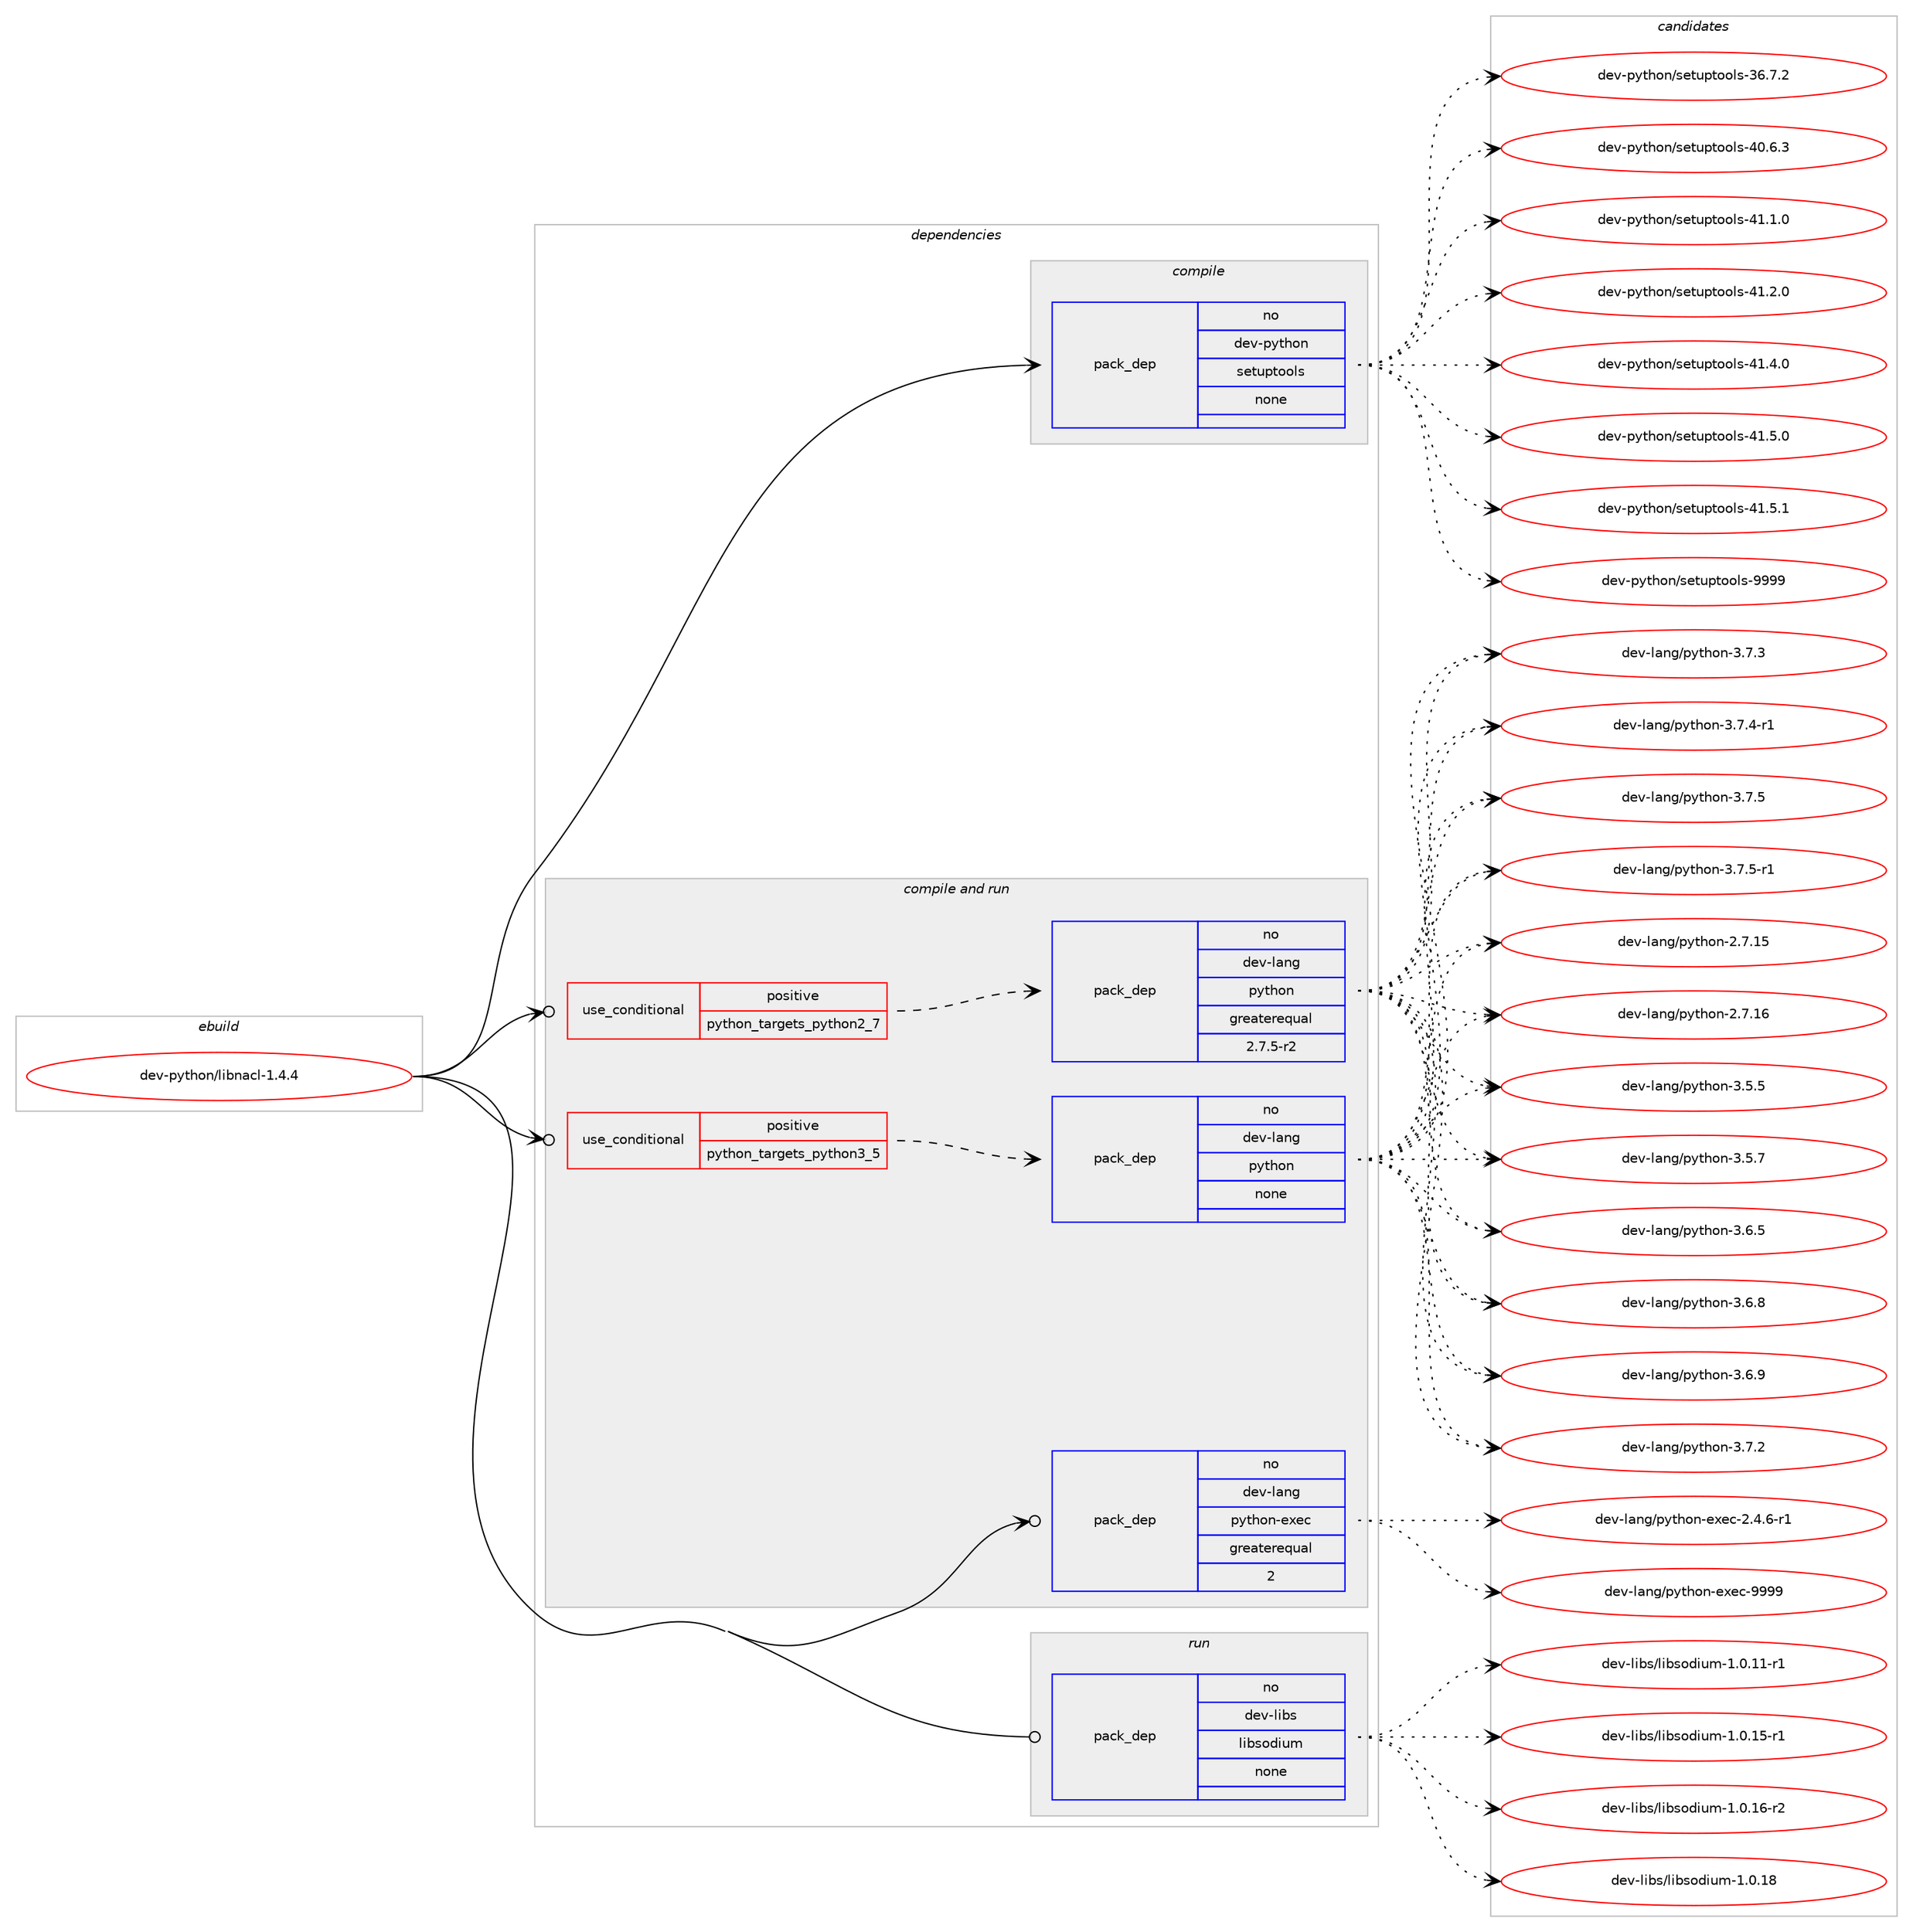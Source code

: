 digraph prolog {

# *************
# Graph options
# *************

newrank=true;
concentrate=true;
compound=true;
graph [rankdir=LR,fontname=Helvetica,fontsize=10,ranksep=1.5];#, ranksep=2.5, nodesep=0.2];
edge  [arrowhead=vee];
node  [fontname=Helvetica,fontsize=10];

# **********
# The ebuild
# **********

subgraph cluster_leftcol {
color=gray;
rank=same;
label=<<i>ebuild</i>>;
id [label="dev-python/libnacl-1.4.4", color=red, width=4, href="../dev-python/libnacl-1.4.4.svg"];
}

# ****************
# The dependencies
# ****************

subgraph cluster_midcol {
color=gray;
label=<<i>dependencies</i>>;
subgraph cluster_compile {
fillcolor="#eeeeee";
style=filled;
label=<<i>compile</i>>;
subgraph pack459140 {
dependency612883 [label=<<TABLE BORDER="0" CELLBORDER="1" CELLSPACING="0" CELLPADDING="4" WIDTH="220"><TR><TD ROWSPAN="6" CELLPADDING="30">pack_dep</TD></TR><TR><TD WIDTH="110">no</TD></TR><TR><TD>dev-python</TD></TR><TR><TD>setuptools</TD></TR><TR><TD>none</TD></TR><TR><TD></TD></TR></TABLE>>, shape=none, color=blue];
}
id:e -> dependency612883:w [weight=20,style="solid",arrowhead="vee"];
}
subgraph cluster_compileandrun {
fillcolor="#eeeeee";
style=filled;
label=<<i>compile and run</i>>;
subgraph cond141939 {
dependency612884 [label=<<TABLE BORDER="0" CELLBORDER="1" CELLSPACING="0" CELLPADDING="4"><TR><TD ROWSPAN="3" CELLPADDING="10">use_conditional</TD></TR><TR><TD>positive</TD></TR><TR><TD>python_targets_python2_7</TD></TR></TABLE>>, shape=none, color=red];
subgraph pack459141 {
dependency612885 [label=<<TABLE BORDER="0" CELLBORDER="1" CELLSPACING="0" CELLPADDING="4" WIDTH="220"><TR><TD ROWSPAN="6" CELLPADDING="30">pack_dep</TD></TR><TR><TD WIDTH="110">no</TD></TR><TR><TD>dev-lang</TD></TR><TR><TD>python</TD></TR><TR><TD>greaterequal</TD></TR><TR><TD>2.7.5-r2</TD></TR></TABLE>>, shape=none, color=blue];
}
dependency612884:e -> dependency612885:w [weight=20,style="dashed",arrowhead="vee"];
}
id:e -> dependency612884:w [weight=20,style="solid",arrowhead="odotvee"];
subgraph cond141940 {
dependency612886 [label=<<TABLE BORDER="0" CELLBORDER="1" CELLSPACING="0" CELLPADDING="4"><TR><TD ROWSPAN="3" CELLPADDING="10">use_conditional</TD></TR><TR><TD>positive</TD></TR><TR><TD>python_targets_python3_5</TD></TR></TABLE>>, shape=none, color=red];
subgraph pack459142 {
dependency612887 [label=<<TABLE BORDER="0" CELLBORDER="1" CELLSPACING="0" CELLPADDING="4" WIDTH="220"><TR><TD ROWSPAN="6" CELLPADDING="30">pack_dep</TD></TR><TR><TD WIDTH="110">no</TD></TR><TR><TD>dev-lang</TD></TR><TR><TD>python</TD></TR><TR><TD>none</TD></TR><TR><TD></TD></TR></TABLE>>, shape=none, color=blue];
}
dependency612886:e -> dependency612887:w [weight=20,style="dashed",arrowhead="vee"];
}
id:e -> dependency612886:w [weight=20,style="solid",arrowhead="odotvee"];
subgraph pack459143 {
dependency612888 [label=<<TABLE BORDER="0" CELLBORDER="1" CELLSPACING="0" CELLPADDING="4" WIDTH="220"><TR><TD ROWSPAN="6" CELLPADDING="30">pack_dep</TD></TR><TR><TD WIDTH="110">no</TD></TR><TR><TD>dev-lang</TD></TR><TR><TD>python-exec</TD></TR><TR><TD>greaterequal</TD></TR><TR><TD>2</TD></TR></TABLE>>, shape=none, color=blue];
}
id:e -> dependency612888:w [weight=20,style="solid",arrowhead="odotvee"];
}
subgraph cluster_run {
fillcolor="#eeeeee";
style=filled;
label=<<i>run</i>>;
subgraph pack459144 {
dependency612889 [label=<<TABLE BORDER="0" CELLBORDER="1" CELLSPACING="0" CELLPADDING="4" WIDTH="220"><TR><TD ROWSPAN="6" CELLPADDING="30">pack_dep</TD></TR><TR><TD WIDTH="110">no</TD></TR><TR><TD>dev-libs</TD></TR><TR><TD>libsodium</TD></TR><TR><TD>none</TD></TR><TR><TD></TD></TR></TABLE>>, shape=none, color=blue];
}
id:e -> dependency612889:w [weight=20,style="solid",arrowhead="odot"];
}
}

# **************
# The candidates
# **************

subgraph cluster_choices {
rank=same;
color=gray;
label=<<i>candidates</i>>;

subgraph choice459140 {
color=black;
nodesep=1;
choice100101118451121211161041111104711510111611711211611111110811545515446554650 [label="dev-python/setuptools-36.7.2", color=red, width=4,href="../dev-python/setuptools-36.7.2.svg"];
choice100101118451121211161041111104711510111611711211611111110811545524846544651 [label="dev-python/setuptools-40.6.3", color=red, width=4,href="../dev-python/setuptools-40.6.3.svg"];
choice100101118451121211161041111104711510111611711211611111110811545524946494648 [label="dev-python/setuptools-41.1.0", color=red, width=4,href="../dev-python/setuptools-41.1.0.svg"];
choice100101118451121211161041111104711510111611711211611111110811545524946504648 [label="dev-python/setuptools-41.2.0", color=red, width=4,href="../dev-python/setuptools-41.2.0.svg"];
choice100101118451121211161041111104711510111611711211611111110811545524946524648 [label="dev-python/setuptools-41.4.0", color=red, width=4,href="../dev-python/setuptools-41.4.0.svg"];
choice100101118451121211161041111104711510111611711211611111110811545524946534648 [label="dev-python/setuptools-41.5.0", color=red, width=4,href="../dev-python/setuptools-41.5.0.svg"];
choice100101118451121211161041111104711510111611711211611111110811545524946534649 [label="dev-python/setuptools-41.5.1", color=red, width=4,href="../dev-python/setuptools-41.5.1.svg"];
choice10010111845112121116104111110471151011161171121161111111081154557575757 [label="dev-python/setuptools-9999", color=red, width=4,href="../dev-python/setuptools-9999.svg"];
dependency612883:e -> choice100101118451121211161041111104711510111611711211611111110811545515446554650:w [style=dotted,weight="100"];
dependency612883:e -> choice100101118451121211161041111104711510111611711211611111110811545524846544651:w [style=dotted,weight="100"];
dependency612883:e -> choice100101118451121211161041111104711510111611711211611111110811545524946494648:w [style=dotted,weight="100"];
dependency612883:e -> choice100101118451121211161041111104711510111611711211611111110811545524946504648:w [style=dotted,weight="100"];
dependency612883:e -> choice100101118451121211161041111104711510111611711211611111110811545524946524648:w [style=dotted,weight="100"];
dependency612883:e -> choice100101118451121211161041111104711510111611711211611111110811545524946534648:w [style=dotted,weight="100"];
dependency612883:e -> choice100101118451121211161041111104711510111611711211611111110811545524946534649:w [style=dotted,weight="100"];
dependency612883:e -> choice10010111845112121116104111110471151011161171121161111111081154557575757:w [style=dotted,weight="100"];
}
subgraph choice459141 {
color=black;
nodesep=1;
choice10010111845108971101034711212111610411111045504655464953 [label="dev-lang/python-2.7.15", color=red, width=4,href="../dev-lang/python-2.7.15.svg"];
choice10010111845108971101034711212111610411111045504655464954 [label="dev-lang/python-2.7.16", color=red, width=4,href="../dev-lang/python-2.7.16.svg"];
choice100101118451089711010347112121116104111110455146534653 [label="dev-lang/python-3.5.5", color=red, width=4,href="../dev-lang/python-3.5.5.svg"];
choice100101118451089711010347112121116104111110455146534655 [label="dev-lang/python-3.5.7", color=red, width=4,href="../dev-lang/python-3.5.7.svg"];
choice100101118451089711010347112121116104111110455146544653 [label="dev-lang/python-3.6.5", color=red, width=4,href="../dev-lang/python-3.6.5.svg"];
choice100101118451089711010347112121116104111110455146544656 [label="dev-lang/python-3.6.8", color=red, width=4,href="../dev-lang/python-3.6.8.svg"];
choice100101118451089711010347112121116104111110455146544657 [label="dev-lang/python-3.6.9", color=red, width=4,href="../dev-lang/python-3.6.9.svg"];
choice100101118451089711010347112121116104111110455146554650 [label="dev-lang/python-3.7.2", color=red, width=4,href="../dev-lang/python-3.7.2.svg"];
choice100101118451089711010347112121116104111110455146554651 [label="dev-lang/python-3.7.3", color=red, width=4,href="../dev-lang/python-3.7.3.svg"];
choice1001011184510897110103471121211161041111104551465546524511449 [label="dev-lang/python-3.7.4-r1", color=red, width=4,href="../dev-lang/python-3.7.4-r1.svg"];
choice100101118451089711010347112121116104111110455146554653 [label="dev-lang/python-3.7.5", color=red, width=4,href="../dev-lang/python-3.7.5.svg"];
choice1001011184510897110103471121211161041111104551465546534511449 [label="dev-lang/python-3.7.5-r1", color=red, width=4,href="../dev-lang/python-3.7.5-r1.svg"];
dependency612885:e -> choice10010111845108971101034711212111610411111045504655464953:w [style=dotted,weight="100"];
dependency612885:e -> choice10010111845108971101034711212111610411111045504655464954:w [style=dotted,weight="100"];
dependency612885:e -> choice100101118451089711010347112121116104111110455146534653:w [style=dotted,weight="100"];
dependency612885:e -> choice100101118451089711010347112121116104111110455146534655:w [style=dotted,weight="100"];
dependency612885:e -> choice100101118451089711010347112121116104111110455146544653:w [style=dotted,weight="100"];
dependency612885:e -> choice100101118451089711010347112121116104111110455146544656:w [style=dotted,weight="100"];
dependency612885:e -> choice100101118451089711010347112121116104111110455146544657:w [style=dotted,weight="100"];
dependency612885:e -> choice100101118451089711010347112121116104111110455146554650:w [style=dotted,weight="100"];
dependency612885:e -> choice100101118451089711010347112121116104111110455146554651:w [style=dotted,weight="100"];
dependency612885:e -> choice1001011184510897110103471121211161041111104551465546524511449:w [style=dotted,weight="100"];
dependency612885:e -> choice100101118451089711010347112121116104111110455146554653:w [style=dotted,weight="100"];
dependency612885:e -> choice1001011184510897110103471121211161041111104551465546534511449:w [style=dotted,weight="100"];
}
subgraph choice459142 {
color=black;
nodesep=1;
choice10010111845108971101034711212111610411111045504655464953 [label="dev-lang/python-2.7.15", color=red, width=4,href="../dev-lang/python-2.7.15.svg"];
choice10010111845108971101034711212111610411111045504655464954 [label="dev-lang/python-2.7.16", color=red, width=4,href="../dev-lang/python-2.7.16.svg"];
choice100101118451089711010347112121116104111110455146534653 [label="dev-lang/python-3.5.5", color=red, width=4,href="../dev-lang/python-3.5.5.svg"];
choice100101118451089711010347112121116104111110455146534655 [label="dev-lang/python-3.5.7", color=red, width=4,href="../dev-lang/python-3.5.7.svg"];
choice100101118451089711010347112121116104111110455146544653 [label="dev-lang/python-3.6.5", color=red, width=4,href="../dev-lang/python-3.6.5.svg"];
choice100101118451089711010347112121116104111110455146544656 [label="dev-lang/python-3.6.8", color=red, width=4,href="../dev-lang/python-3.6.8.svg"];
choice100101118451089711010347112121116104111110455146544657 [label="dev-lang/python-3.6.9", color=red, width=4,href="../dev-lang/python-3.6.9.svg"];
choice100101118451089711010347112121116104111110455146554650 [label="dev-lang/python-3.7.2", color=red, width=4,href="../dev-lang/python-3.7.2.svg"];
choice100101118451089711010347112121116104111110455146554651 [label="dev-lang/python-3.7.3", color=red, width=4,href="../dev-lang/python-3.7.3.svg"];
choice1001011184510897110103471121211161041111104551465546524511449 [label="dev-lang/python-3.7.4-r1", color=red, width=4,href="../dev-lang/python-3.7.4-r1.svg"];
choice100101118451089711010347112121116104111110455146554653 [label="dev-lang/python-3.7.5", color=red, width=4,href="../dev-lang/python-3.7.5.svg"];
choice1001011184510897110103471121211161041111104551465546534511449 [label="dev-lang/python-3.7.5-r1", color=red, width=4,href="../dev-lang/python-3.7.5-r1.svg"];
dependency612887:e -> choice10010111845108971101034711212111610411111045504655464953:w [style=dotted,weight="100"];
dependency612887:e -> choice10010111845108971101034711212111610411111045504655464954:w [style=dotted,weight="100"];
dependency612887:e -> choice100101118451089711010347112121116104111110455146534653:w [style=dotted,weight="100"];
dependency612887:e -> choice100101118451089711010347112121116104111110455146534655:w [style=dotted,weight="100"];
dependency612887:e -> choice100101118451089711010347112121116104111110455146544653:w [style=dotted,weight="100"];
dependency612887:e -> choice100101118451089711010347112121116104111110455146544656:w [style=dotted,weight="100"];
dependency612887:e -> choice100101118451089711010347112121116104111110455146544657:w [style=dotted,weight="100"];
dependency612887:e -> choice100101118451089711010347112121116104111110455146554650:w [style=dotted,weight="100"];
dependency612887:e -> choice100101118451089711010347112121116104111110455146554651:w [style=dotted,weight="100"];
dependency612887:e -> choice1001011184510897110103471121211161041111104551465546524511449:w [style=dotted,weight="100"];
dependency612887:e -> choice100101118451089711010347112121116104111110455146554653:w [style=dotted,weight="100"];
dependency612887:e -> choice1001011184510897110103471121211161041111104551465546534511449:w [style=dotted,weight="100"];
}
subgraph choice459143 {
color=black;
nodesep=1;
choice10010111845108971101034711212111610411111045101120101994550465246544511449 [label="dev-lang/python-exec-2.4.6-r1", color=red, width=4,href="../dev-lang/python-exec-2.4.6-r1.svg"];
choice10010111845108971101034711212111610411111045101120101994557575757 [label="dev-lang/python-exec-9999", color=red, width=4,href="../dev-lang/python-exec-9999.svg"];
dependency612888:e -> choice10010111845108971101034711212111610411111045101120101994550465246544511449:w [style=dotted,weight="100"];
dependency612888:e -> choice10010111845108971101034711212111610411111045101120101994557575757:w [style=dotted,weight="100"];
}
subgraph choice459144 {
color=black;
nodesep=1;
choice10010111845108105981154710810598115111100105117109454946484649494511449 [label="dev-libs/libsodium-1.0.11-r1", color=red, width=4,href="../dev-libs/libsodium-1.0.11-r1.svg"];
choice10010111845108105981154710810598115111100105117109454946484649534511449 [label="dev-libs/libsodium-1.0.15-r1", color=red, width=4,href="../dev-libs/libsodium-1.0.15-r1.svg"];
choice10010111845108105981154710810598115111100105117109454946484649544511450 [label="dev-libs/libsodium-1.0.16-r2", color=red, width=4,href="../dev-libs/libsodium-1.0.16-r2.svg"];
choice1001011184510810598115471081059811511110010511710945494648464956 [label="dev-libs/libsodium-1.0.18", color=red, width=4,href="../dev-libs/libsodium-1.0.18.svg"];
dependency612889:e -> choice10010111845108105981154710810598115111100105117109454946484649494511449:w [style=dotted,weight="100"];
dependency612889:e -> choice10010111845108105981154710810598115111100105117109454946484649534511449:w [style=dotted,weight="100"];
dependency612889:e -> choice10010111845108105981154710810598115111100105117109454946484649544511450:w [style=dotted,weight="100"];
dependency612889:e -> choice1001011184510810598115471081059811511110010511710945494648464956:w [style=dotted,weight="100"];
}
}

}
